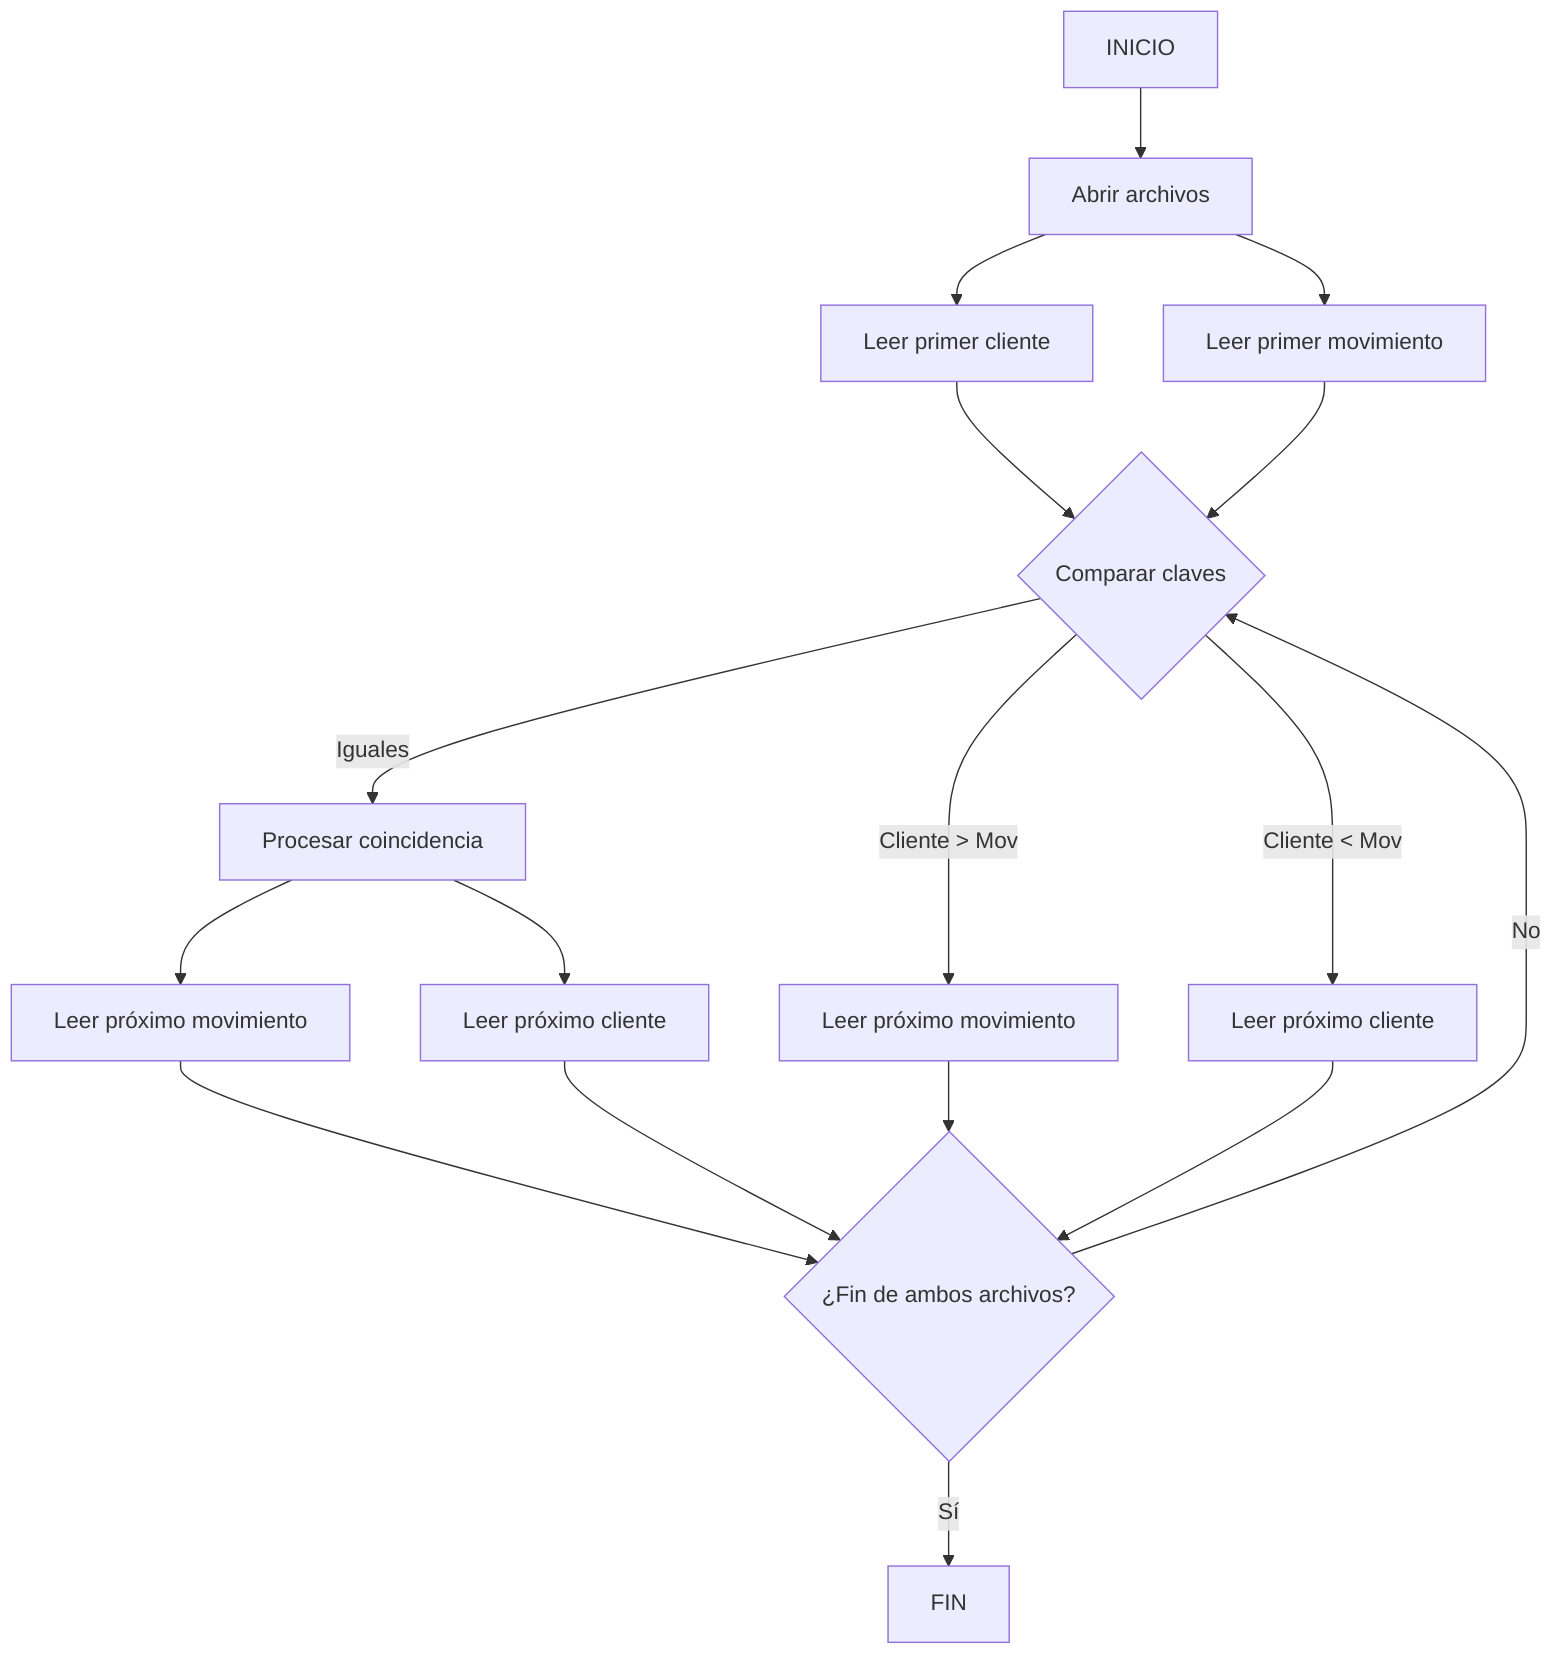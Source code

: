 graph TD
    A[INICIO] --> B[Abrir archivos]
    B --> C[Leer primer cliente]
    B --> D[Leer primer movimiento]
    C --> E{Comparar claves}
    D --> E
    E -->|Iguales| F[Procesar coincidencia]
    F --> G[Leer próximo movimiento]
    F --> H[Leer próximo cliente]
    E -->|Cliente > Mov| I[Leer próximo movimiento]
    E -->|Cliente < Mov| J[Leer próximo cliente]
    G --> K{¿Fin de ambos archivos?}
    H --> K
    I --> K
    J --> K
    K -->|No| E
    K -->|Sí| L[FIN]